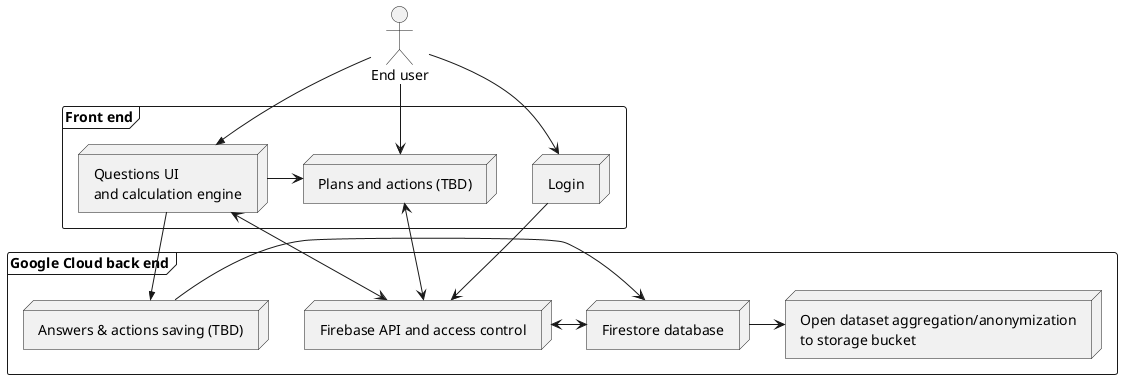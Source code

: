 @startuml PSLifestyle components


actor "End user" as user

 frame "Front end" {
        node "Login" as login
        node "Questions UI\nand calculation engine" as fpui
        node "Plans and actions (TBD)" as apui
  }
  frame "Google Cloud back end"{
        node "Firebase API and access control" as dbapi
        node "Answers & actions saving (TBD)" as writefuncs
        node "Firestore database" as db
        node "Open dataset aggregation/anonymization\nto storage bucket" as opendata
  }
login -> dbapi
user -->> fpui
fpui -> apui
apui <-> dbapi
user --> apui
user --> login
fpui <-> dbapi
fpui -->> writefuncs
dbapi <-> db
writefuncs -> db
db -> opendata
@enduml
